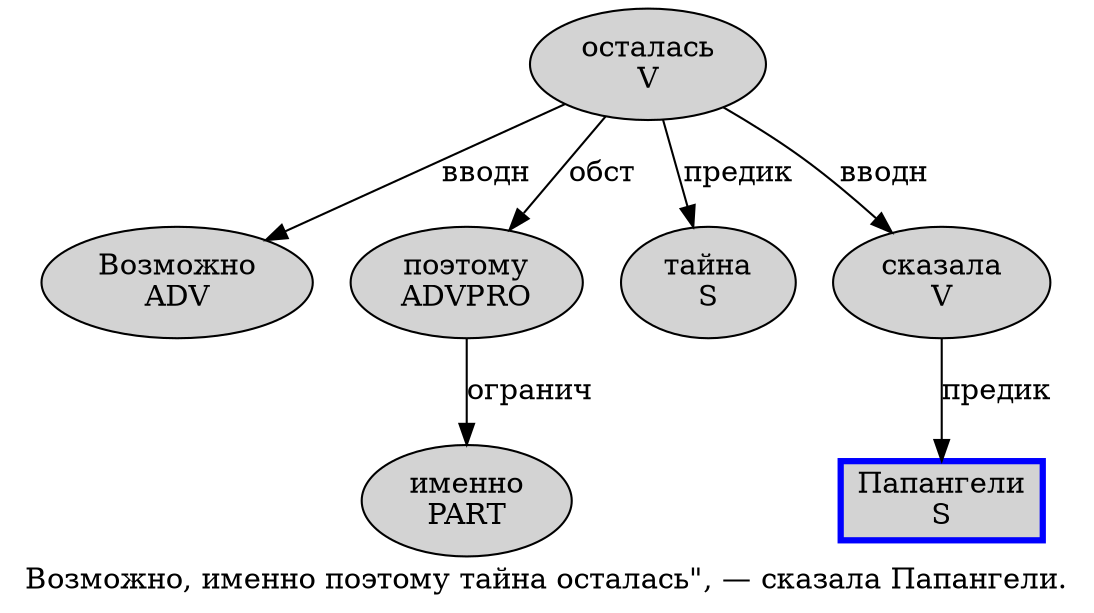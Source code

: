 digraph SENTENCE_1079 {
	graph [label="Возможно, именно поэтому тайна осталась\", — сказала Папангели."]
	node [style=filled]
		0 [label="Возможно
ADV" color="" fillcolor=lightgray penwidth=1 shape=ellipse]
		2 [label="именно
PART" color="" fillcolor=lightgray penwidth=1 shape=ellipse]
		3 [label="поэтому
ADVPRO" color="" fillcolor=lightgray penwidth=1 shape=ellipse]
		4 [label="тайна
S" color="" fillcolor=lightgray penwidth=1 shape=ellipse]
		5 [label="осталась
V" color="" fillcolor=lightgray penwidth=1 shape=ellipse]
		9 [label="сказала
V" color="" fillcolor=lightgray penwidth=1 shape=ellipse]
		10 [label="Папангели
S" color=blue fillcolor=lightgray penwidth=3 shape=box]
			5 -> 0 [label="вводн"]
			5 -> 3 [label="обст"]
			5 -> 4 [label="предик"]
			5 -> 9 [label="вводн"]
			3 -> 2 [label="огранич"]
			9 -> 10 [label="предик"]
}